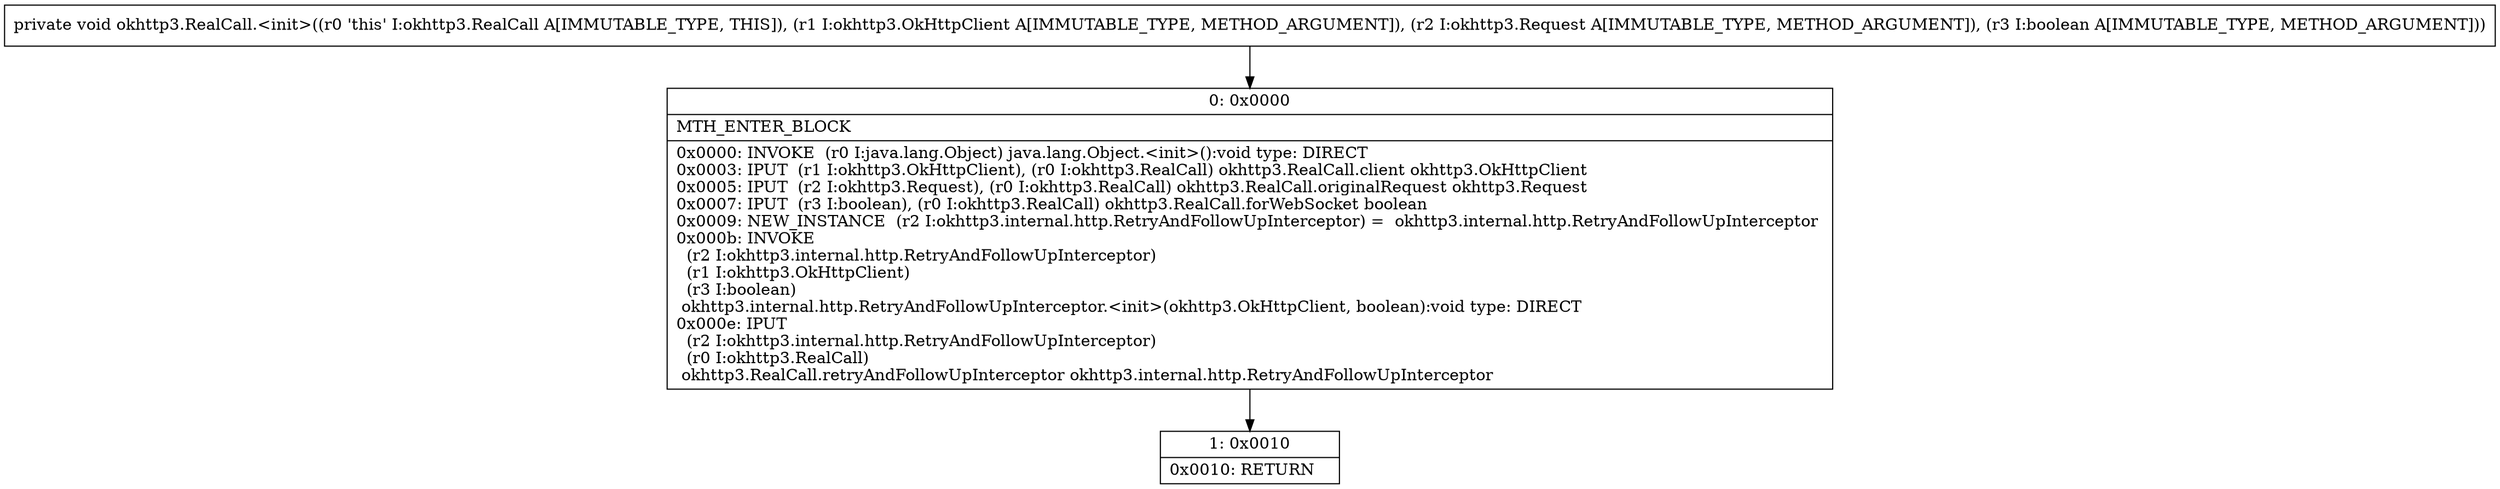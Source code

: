 digraph "CFG forokhttp3.RealCall.\<init\>(Lokhttp3\/OkHttpClient;Lokhttp3\/Request;Z)V" {
Node_0 [shape=record,label="{0\:\ 0x0000|MTH_ENTER_BLOCK\l|0x0000: INVOKE  (r0 I:java.lang.Object) java.lang.Object.\<init\>():void type: DIRECT \l0x0003: IPUT  (r1 I:okhttp3.OkHttpClient), (r0 I:okhttp3.RealCall) okhttp3.RealCall.client okhttp3.OkHttpClient \l0x0005: IPUT  (r2 I:okhttp3.Request), (r0 I:okhttp3.RealCall) okhttp3.RealCall.originalRequest okhttp3.Request \l0x0007: IPUT  (r3 I:boolean), (r0 I:okhttp3.RealCall) okhttp3.RealCall.forWebSocket boolean \l0x0009: NEW_INSTANCE  (r2 I:okhttp3.internal.http.RetryAndFollowUpInterceptor) =  okhttp3.internal.http.RetryAndFollowUpInterceptor \l0x000b: INVOKE  \l  (r2 I:okhttp3.internal.http.RetryAndFollowUpInterceptor)\l  (r1 I:okhttp3.OkHttpClient)\l  (r3 I:boolean)\l okhttp3.internal.http.RetryAndFollowUpInterceptor.\<init\>(okhttp3.OkHttpClient, boolean):void type: DIRECT \l0x000e: IPUT  \l  (r2 I:okhttp3.internal.http.RetryAndFollowUpInterceptor)\l  (r0 I:okhttp3.RealCall)\l okhttp3.RealCall.retryAndFollowUpInterceptor okhttp3.internal.http.RetryAndFollowUpInterceptor \l}"];
Node_1 [shape=record,label="{1\:\ 0x0010|0x0010: RETURN   \l}"];
MethodNode[shape=record,label="{private void okhttp3.RealCall.\<init\>((r0 'this' I:okhttp3.RealCall A[IMMUTABLE_TYPE, THIS]), (r1 I:okhttp3.OkHttpClient A[IMMUTABLE_TYPE, METHOD_ARGUMENT]), (r2 I:okhttp3.Request A[IMMUTABLE_TYPE, METHOD_ARGUMENT]), (r3 I:boolean A[IMMUTABLE_TYPE, METHOD_ARGUMENT])) }"];
MethodNode -> Node_0;
Node_0 -> Node_1;
}


